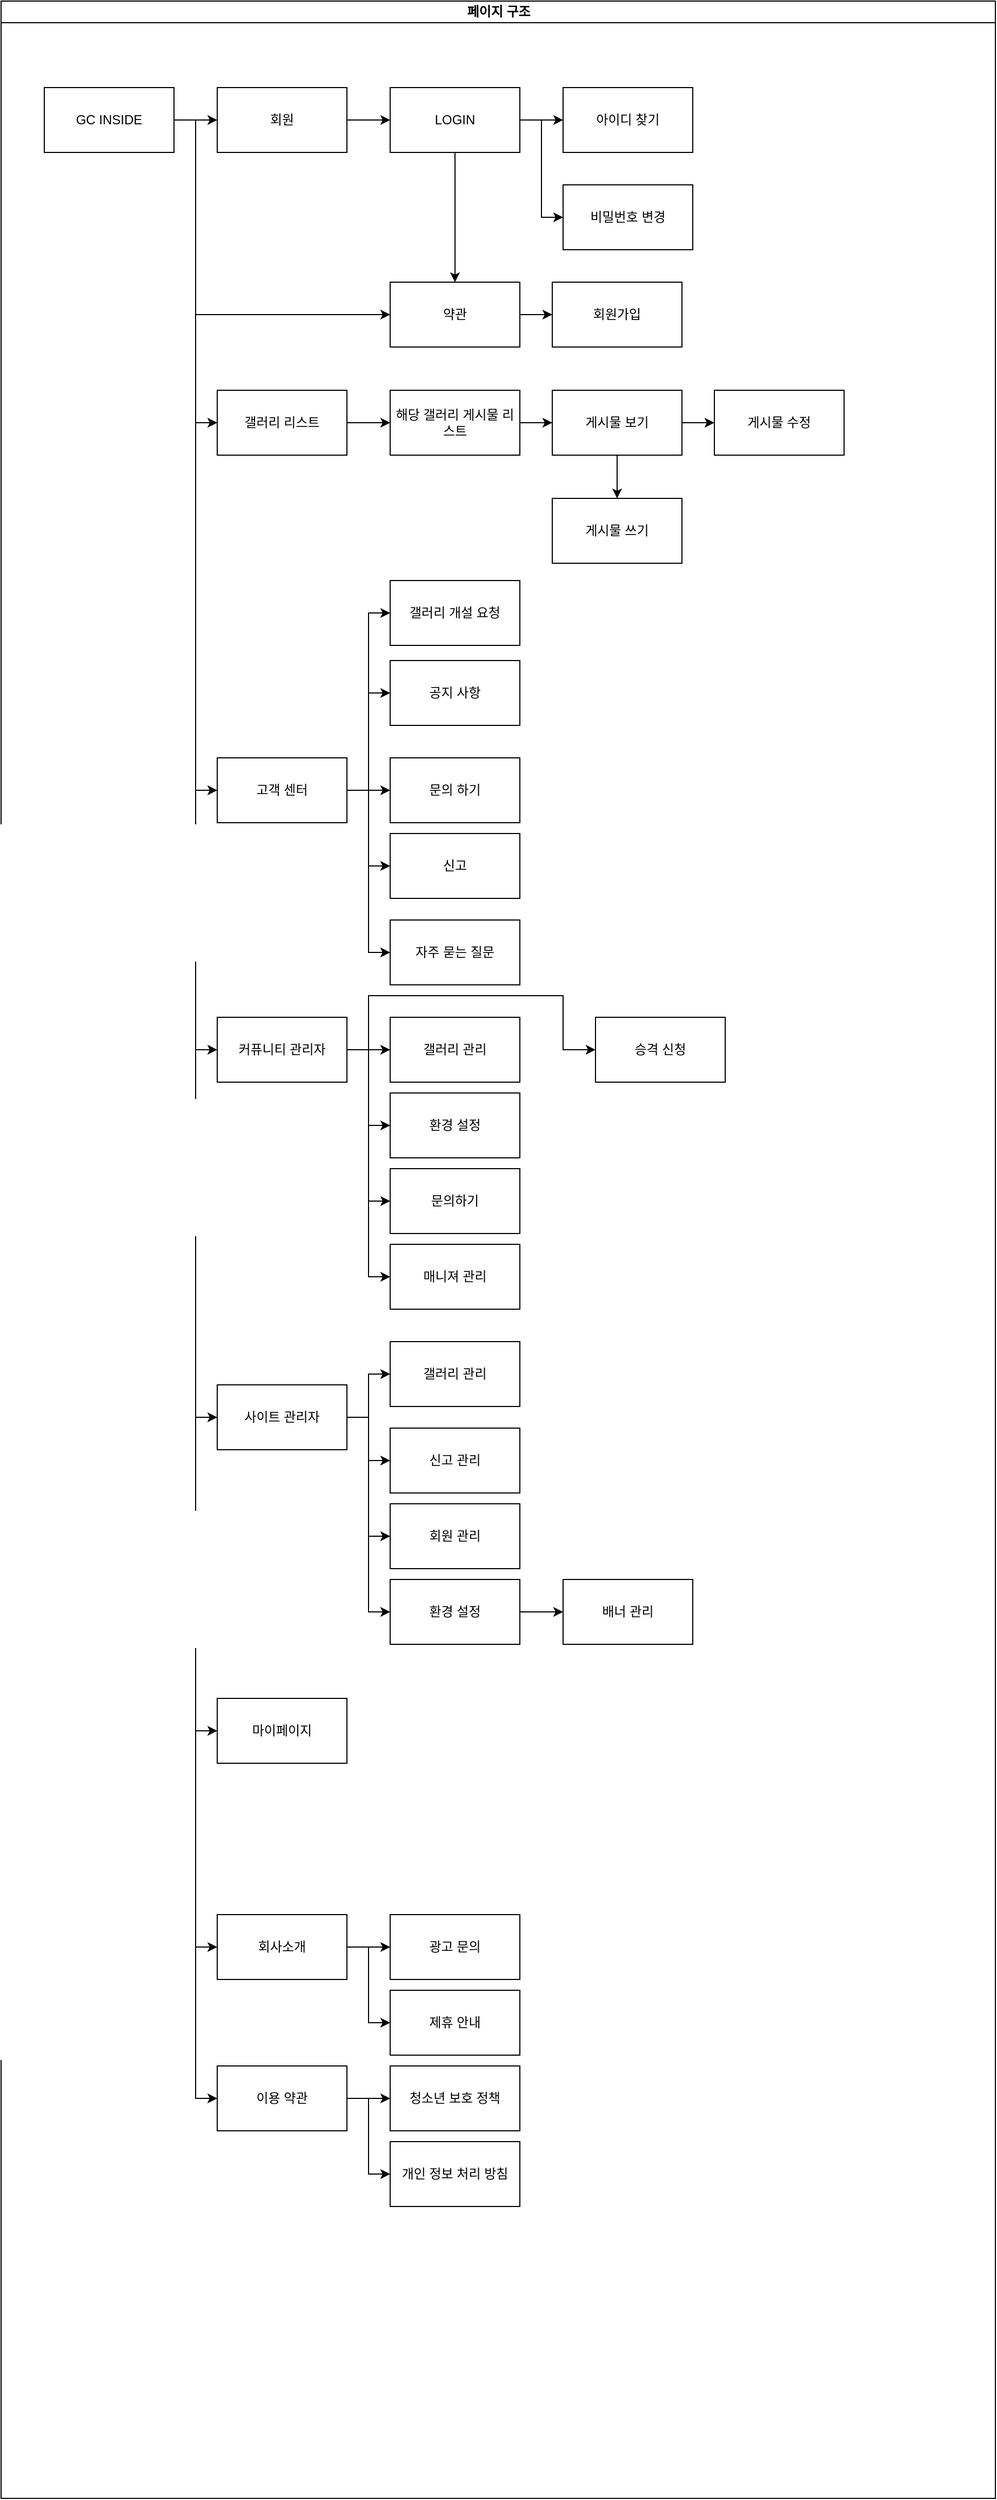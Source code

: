 <mxfile version="20.6.2" type="device"><diagram id="prtHgNgQTEPvFCAcTncT" name="Page-1"><mxGraphModel dx="1121" dy="1863" grid="1" gridSize="10" guides="1" tooltips="1" connect="1" arrows="1" fold="1" page="1" pageScale="1" pageWidth="827" pageHeight="1169" math="0" shadow="0"><root><mxCell id="0"/><mxCell id="1" parent="0"/><mxCell id="dNxyNK7c78bLwvsdeMH5-11" value="페이지 구조" style="swimlane;html=1;startSize=20;horizontal=1;containerType=tree;glass=0;fillStyle=auto;labelBackgroundColor=#FFFFFF;fontColor=default;labelBorderColor=none;rounded=0;" parent="1" vertex="1"><mxGeometry x="40" y="-1120" width="920" height="2310" as="geometry"><mxRectangle x="40" y="-1120" width="100" height="30" as="alternateBounds"/></mxGeometry></mxCell><mxCell id="BFJjM7vUqGSJvDLN6soc-4" style="edgeStyle=orthogonalEdgeStyle;rounded=0;orthogonalLoop=1;jettySize=auto;html=1;exitX=1;exitY=0.5;exitDx=0;exitDy=0;entryX=0;entryY=0.5;entryDx=0;entryDy=0;" edge="1" parent="dNxyNK7c78bLwvsdeMH5-11" source="BFJjM7vUqGSJvDLN6soc-1" target="BFJjM7vUqGSJvDLN6soc-2"><mxGeometry relative="1" as="geometry"/></mxCell><mxCell id="BFJjM7vUqGSJvDLN6soc-14" style="edgeStyle=orthogonalEdgeStyle;rounded=0;orthogonalLoop=1;jettySize=auto;html=1;exitX=1;exitY=0.5;exitDx=0;exitDy=0;entryX=0;entryY=0.5;entryDx=0;entryDy=0;" edge="1" parent="dNxyNK7c78bLwvsdeMH5-11" source="BFJjM7vUqGSJvDLN6soc-1" target="BFJjM7vUqGSJvDLN6soc-6"><mxGeometry relative="1" as="geometry"><Array as="points"><mxPoint x="180" y="110"/><mxPoint x="180" y="290"/></Array></mxGeometry></mxCell><mxCell id="BFJjM7vUqGSJvDLN6soc-70" style="edgeStyle=orthogonalEdgeStyle;rounded=0;orthogonalLoop=1;jettySize=auto;html=1;exitX=1;exitY=0.5;exitDx=0;exitDy=0;entryX=0;entryY=0.5;entryDx=0;entryDy=0;" edge="1" parent="dNxyNK7c78bLwvsdeMH5-11" source="BFJjM7vUqGSJvDLN6soc-1" target="BFJjM7vUqGSJvDLN6soc-15"><mxGeometry relative="1" as="geometry"/></mxCell><mxCell id="BFJjM7vUqGSJvDLN6soc-77" style="edgeStyle=orthogonalEdgeStyle;rounded=0;orthogonalLoop=1;jettySize=auto;html=1;exitX=1;exitY=0.5;exitDx=0;exitDy=0;entryX=0;entryY=0.5;entryDx=0;entryDy=0;" edge="1" parent="dNxyNK7c78bLwvsdeMH5-11" source="BFJjM7vUqGSJvDLN6soc-1" target="BFJjM7vUqGSJvDLN6soc-39"><mxGeometry relative="1" as="geometry"><Array as="points"><mxPoint x="180" y="110"/><mxPoint x="180" y="730"/></Array></mxGeometry></mxCell><mxCell id="BFJjM7vUqGSJvDLN6soc-81" style="edgeStyle=orthogonalEdgeStyle;rounded=0;orthogonalLoop=1;jettySize=auto;html=1;exitX=1;exitY=0.5;exitDx=0;exitDy=0;entryX=0;entryY=0.5;entryDx=0;entryDy=0;" edge="1" parent="dNxyNK7c78bLwvsdeMH5-11" source="BFJjM7vUqGSJvDLN6soc-1" target="BFJjM7vUqGSJvDLN6soc-38"><mxGeometry relative="1" as="geometry"><Array as="points"><mxPoint x="180" y="110"/><mxPoint x="180" y="1800"/></Array></mxGeometry></mxCell><mxCell id="BFJjM7vUqGSJvDLN6soc-82" style="edgeStyle=orthogonalEdgeStyle;rounded=0;orthogonalLoop=1;jettySize=auto;html=1;exitX=1;exitY=0.5;exitDx=0;exitDy=0;entryX=0;entryY=0.5;entryDx=0;entryDy=0;" edge="1" parent="dNxyNK7c78bLwvsdeMH5-11" source="BFJjM7vUqGSJvDLN6soc-1" target="BFJjM7vUqGSJvDLN6soc-62"><mxGeometry relative="1" as="geometry"><Array as="points"><mxPoint x="180" y="110"/><mxPoint x="180" y="1940"/></Array></mxGeometry></mxCell><mxCell id="BFJjM7vUqGSJvDLN6soc-83" style="edgeStyle=orthogonalEdgeStyle;rounded=0;orthogonalLoop=1;jettySize=auto;html=1;exitX=1;exitY=0.5;exitDx=0;exitDy=0;entryX=0;entryY=0.5;entryDx=0;entryDy=0;" edge="1" parent="dNxyNK7c78bLwvsdeMH5-11" source="BFJjM7vUqGSJvDLN6soc-1" target="BFJjM7vUqGSJvDLN6soc-68"><mxGeometry relative="1" as="geometry"><Array as="points"><mxPoint x="180" y="110"/><mxPoint x="180" y="970"/></Array></mxGeometry></mxCell><mxCell id="BFJjM7vUqGSJvDLN6soc-85" style="edgeStyle=orthogonalEdgeStyle;rounded=0;orthogonalLoop=1;jettySize=auto;html=1;exitX=1;exitY=0.5;exitDx=0;exitDy=0;entryX=0;entryY=0.5;entryDx=0;entryDy=0;" edge="1" parent="dNxyNK7c78bLwvsdeMH5-11" source="BFJjM7vUqGSJvDLN6soc-1" target="BFJjM7vUqGSJvDLN6soc-71"><mxGeometry relative="1" as="geometry"><Array as="points"><mxPoint x="180" y="110"/><mxPoint x="180" y="1310"/></Array></mxGeometry></mxCell><mxCell id="BFJjM7vUqGSJvDLN6soc-1" value="GC INSIDE" style="rounded=0;whiteSpace=wrap;html=1;" vertex="1" parent="dNxyNK7c78bLwvsdeMH5-11"><mxGeometry x="40" y="80" width="120" height="60" as="geometry"/></mxCell><mxCell id="BFJjM7vUqGSJvDLN6soc-5" style="edgeStyle=orthogonalEdgeStyle;rounded=0;orthogonalLoop=1;jettySize=auto;html=1;exitX=1;exitY=0.5;exitDx=0;exitDy=0;entryX=0;entryY=0.5;entryDx=0;entryDy=0;" edge="1" parent="dNxyNK7c78bLwvsdeMH5-11" source="BFJjM7vUqGSJvDLN6soc-2" target="BFJjM7vUqGSJvDLN6soc-3"><mxGeometry relative="1" as="geometry"/></mxCell><mxCell id="BFJjM7vUqGSJvDLN6soc-2" value="회원" style="rounded=0;whiteSpace=wrap;html=1;" vertex="1" parent="dNxyNK7c78bLwvsdeMH5-11"><mxGeometry x="200" y="80" width="120" height="60" as="geometry"/></mxCell><mxCell id="BFJjM7vUqGSJvDLN6soc-10" style="edgeStyle=orthogonalEdgeStyle;rounded=0;orthogonalLoop=1;jettySize=auto;html=1;exitX=1;exitY=0.5;exitDx=0;exitDy=0;entryX=0;entryY=0.5;entryDx=0;entryDy=0;" edge="1" parent="dNxyNK7c78bLwvsdeMH5-11" source="BFJjM7vUqGSJvDLN6soc-3" target="BFJjM7vUqGSJvDLN6soc-8"><mxGeometry relative="1" as="geometry"/></mxCell><mxCell id="BFJjM7vUqGSJvDLN6soc-11" style="edgeStyle=orthogonalEdgeStyle;rounded=0;orthogonalLoop=1;jettySize=auto;html=1;exitX=1;exitY=0.5;exitDx=0;exitDy=0;entryX=0;entryY=0.5;entryDx=0;entryDy=0;" edge="1" parent="dNxyNK7c78bLwvsdeMH5-11" source="BFJjM7vUqGSJvDLN6soc-3" target="BFJjM7vUqGSJvDLN6soc-9"><mxGeometry relative="1" as="geometry"/></mxCell><mxCell id="BFJjM7vUqGSJvDLN6soc-12" style="edgeStyle=orthogonalEdgeStyle;rounded=0;orthogonalLoop=1;jettySize=auto;html=1;exitX=0.5;exitY=1;exitDx=0;exitDy=0;entryX=0.5;entryY=0;entryDx=0;entryDy=0;" edge="1" parent="dNxyNK7c78bLwvsdeMH5-11" source="BFJjM7vUqGSJvDLN6soc-3" target="BFJjM7vUqGSJvDLN6soc-6"><mxGeometry relative="1" as="geometry"/></mxCell><mxCell id="BFJjM7vUqGSJvDLN6soc-3" value="LOGIN" style="rounded=0;whiteSpace=wrap;html=1;" vertex="1" parent="dNxyNK7c78bLwvsdeMH5-11"><mxGeometry x="360" y="80" width="120" height="60" as="geometry"/></mxCell><mxCell id="BFJjM7vUqGSJvDLN6soc-13" style="edgeStyle=orthogonalEdgeStyle;rounded=0;orthogonalLoop=1;jettySize=auto;html=1;exitX=1;exitY=0.5;exitDx=0;exitDy=0;entryX=0;entryY=0.5;entryDx=0;entryDy=0;" edge="1" parent="dNxyNK7c78bLwvsdeMH5-11" source="BFJjM7vUqGSJvDLN6soc-6" target="BFJjM7vUqGSJvDLN6soc-7"><mxGeometry relative="1" as="geometry"/></mxCell><mxCell id="BFJjM7vUqGSJvDLN6soc-6" value="약관" style="rounded=0;whiteSpace=wrap;html=1;" vertex="1" parent="dNxyNK7c78bLwvsdeMH5-11"><mxGeometry x="360" y="260" width="120" height="60" as="geometry"/></mxCell><mxCell id="BFJjM7vUqGSJvDLN6soc-7" value="회원가입" style="rounded=0;whiteSpace=wrap;html=1;" vertex="1" parent="dNxyNK7c78bLwvsdeMH5-11"><mxGeometry x="510" y="260" width="120" height="60" as="geometry"/></mxCell><mxCell id="BFJjM7vUqGSJvDLN6soc-8" value="아이디 찾기" style="rounded=0;whiteSpace=wrap;html=1;" vertex="1" parent="dNxyNK7c78bLwvsdeMH5-11"><mxGeometry x="520" y="80" width="120" height="60" as="geometry"/></mxCell><mxCell id="BFJjM7vUqGSJvDLN6soc-9" value="비밀번호 변경" style="rounded=0;whiteSpace=wrap;html=1;" vertex="1" parent="dNxyNK7c78bLwvsdeMH5-11"><mxGeometry x="520" y="170" width="120" height="60" as="geometry"/></mxCell><mxCell id="BFJjM7vUqGSJvDLN6soc-73" style="edgeStyle=orthogonalEdgeStyle;rounded=0;orthogonalLoop=1;jettySize=auto;html=1;exitX=1;exitY=0.5;exitDx=0;exitDy=0;entryX=0;entryY=0.5;entryDx=0;entryDy=0;" edge="1" parent="dNxyNK7c78bLwvsdeMH5-11" source="BFJjM7vUqGSJvDLN6soc-15" target="BFJjM7vUqGSJvDLN6soc-16"><mxGeometry relative="1" as="geometry"/></mxCell><mxCell id="BFJjM7vUqGSJvDLN6soc-15" value="갤러리 리스트" style="rounded=0;whiteSpace=wrap;html=1;" vertex="1" parent="dNxyNK7c78bLwvsdeMH5-11"><mxGeometry x="200" y="360" width="120" height="60" as="geometry"/></mxCell><mxCell id="BFJjM7vUqGSJvDLN6soc-74" style="edgeStyle=orthogonalEdgeStyle;rounded=0;orthogonalLoop=1;jettySize=auto;html=1;exitX=1;exitY=0.5;exitDx=0;exitDy=0;entryX=0;entryY=0.5;entryDx=0;entryDy=0;" edge="1" parent="dNxyNK7c78bLwvsdeMH5-11" source="BFJjM7vUqGSJvDLN6soc-16" target="BFJjM7vUqGSJvDLN6soc-17"><mxGeometry relative="1" as="geometry"/></mxCell><mxCell id="BFJjM7vUqGSJvDLN6soc-16" value="해당 갤러리 게시물 리스트" style="rounded=0;whiteSpace=wrap;html=1;" vertex="1" parent="dNxyNK7c78bLwvsdeMH5-11"><mxGeometry x="360" y="360" width="120" height="60" as="geometry"/></mxCell><mxCell id="BFJjM7vUqGSJvDLN6soc-75" style="edgeStyle=orthogonalEdgeStyle;rounded=0;orthogonalLoop=1;jettySize=auto;html=1;exitX=1;exitY=0.5;exitDx=0;exitDy=0;entryX=0;entryY=0.5;entryDx=0;entryDy=0;" edge="1" parent="dNxyNK7c78bLwvsdeMH5-11" source="BFJjM7vUqGSJvDLN6soc-17" target="BFJjM7vUqGSJvDLN6soc-36"><mxGeometry relative="1" as="geometry"/></mxCell><mxCell id="BFJjM7vUqGSJvDLN6soc-76" style="edgeStyle=orthogonalEdgeStyle;rounded=0;orthogonalLoop=1;jettySize=auto;html=1;exitX=0.5;exitY=1;exitDx=0;exitDy=0;entryX=0.5;entryY=0;entryDx=0;entryDy=0;" edge="1" parent="dNxyNK7c78bLwvsdeMH5-11" source="BFJjM7vUqGSJvDLN6soc-17" target="BFJjM7vUqGSJvDLN6soc-37"><mxGeometry relative="1" as="geometry"/></mxCell><mxCell id="BFJjM7vUqGSJvDLN6soc-17" value="게시물 보기" style="rounded=0;whiteSpace=wrap;html=1;" vertex="1" parent="dNxyNK7c78bLwvsdeMH5-11"><mxGeometry x="510" y="360" width="120" height="60" as="geometry"/></mxCell><mxCell id="BFJjM7vUqGSJvDLN6soc-36" value="게시물 수정" style="rounded=0;whiteSpace=wrap;html=1;" vertex="1" parent="dNxyNK7c78bLwvsdeMH5-11"><mxGeometry x="660" y="360" width="120" height="60" as="geometry"/></mxCell><mxCell id="BFJjM7vUqGSJvDLN6soc-37" value="게시물 쓰기" style="rounded=0;whiteSpace=wrap;html=1;" vertex="1" parent="dNxyNK7c78bLwvsdeMH5-11"><mxGeometry x="510" y="460" width="120" height="60" as="geometry"/></mxCell><mxCell id="BFJjM7vUqGSJvDLN6soc-38" value="회사소개" style="rounded=0;whiteSpace=wrap;html=1;" vertex="1" parent="dNxyNK7c78bLwvsdeMH5-11"><mxGeometry x="200" y="1770" width="120" height="60" as="geometry"/></mxCell><mxCell id="BFJjM7vUqGSJvDLN6soc-78" style="edgeStyle=orthogonalEdgeStyle;rounded=0;orthogonalLoop=1;jettySize=auto;html=1;exitX=1;exitY=0.5;exitDx=0;exitDy=0;entryX=0;entryY=0.5;entryDx=0;entryDy=0;" edge="1" parent="dNxyNK7c78bLwvsdeMH5-11" source="BFJjM7vUqGSJvDLN6soc-39" target="BFJjM7vUqGSJvDLN6soc-63"><mxGeometry relative="1" as="geometry"/></mxCell><mxCell id="BFJjM7vUqGSJvDLN6soc-39" value="고객 센터" style="rounded=0;whiteSpace=wrap;html=1;" vertex="1" parent="dNxyNK7c78bLwvsdeMH5-11"><mxGeometry x="200" y="700" width="120" height="60" as="geometry"/></mxCell><mxCell id="BFJjM7vUqGSJvDLN6soc-62" value="이용 약관" style="rounded=0;whiteSpace=wrap;html=1;" vertex="1" parent="dNxyNK7c78bLwvsdeMH5-11"><mxGeometry x="200" y="1910" width="120" height="60" as="geometry"/></mxCell><mxCell id="BFJjM7vUqGSJvDLN6soc-79" style="edgeStyle=orthogonalEdgeStyle;rounded=0;orthogonalLoop=1;jettySize=auto;html=1;entryX=0;entryY=0.5;entryDx=0;entryDy=0;exitX=1;exitY=0.5;exitDx=0;exitDy=0;" edge="1" parent="dNxyNK7c78bLwvsdeMH5-11" source="BFJjM7vUqGSJvDLN6soc-39" target="BFJjM7vUqGSJvDLN6soc-64"><mxGeometry relative="1" as="geometry"><mxPoint x="510" y="650" as="sourcePoint"/></mxGeometry></mxCell><mxCell id="BFJjM7vUqGSJvDLN6soc-63" value="문의 하기" style="rounded=0;whiteSpace=wrap;html=1;" vertex="1" parent="dNxyNK7c78bLwvsdeMH5-11"><mxGeometry x="360" y="700" width="120" height="60" as="geometry"/></mxCell><mxCell id="BFJjM7vUqGSJvDLN6soc-80" style="edgeStyle=orthogonalEdgeStyle;rounded=0;orthogonalLoop=1;jettySize=auto;html=1;entryX=0;entryY=0.5;entryDx=0;entryDy=0;exitX=1;exitY=0.5;exitDx=0;exitDy=0;" edge="1" parent="dNxyNK7c78bLwvsdeMH5-11" source="BFJjM7vUqGSJvDLN6soc-39" target="BFJjM7vUqGSJvDLN6soc-65"><mxGeometry relative="1" as="geometry"><mxPoint x="530" y="620" as="sourcePoint"/></mxGeometry></mxCell><mxCell id="BFJjM7vUqGSJvDLN6soc-64" value="공지 사항" style="rounded=0;whiteSpace=wrap;html=1;" vertex="1" parent="dNxyNK7c78bLwvsdeMH5-11"><mxGeometry x="360" y="610" width="120" height="60" as="geometry"/></mxCell><mxCell id="BFJjM7vUqGSJvDLN6soc-65" value="자주 묻는 질문" style="rounded=0;whiteSpace=wrap;html=1;" vertex="1" parent="dNxyNK7c78bLwvsdeMH5-11"><mxGeometry x="360" y="850" width="120" height="60" as="geometry"/></mxCell><mxCell id="BFJjM7vUqGSJvDLN6soc-84" style="edgeStyle=orthogonalEdgeStyle;rounded=0;orthogonalLoop=1;jettySize=auto;html=1;exitX=1;exitY=0.5;exitDx=0;exitDy=0;entryX=0;entryY=0.5;entryDx=0;entryDy=0;" edge="1" parent="dNxyNK7c78bLwvsdeMH5-11" source="BFJjM7vUqGSJvDLN6soc-68" target="BFJjM7vUqGSJvDLN6soc-69"><mxGeometry relative="1" as="geometry"/></mxCell><mxCell id="BFJjM7vUqGSJvDLN6soc-68" value="커퓨니티 관리자" style="rounded=0;whiteSpace=wrap;html=1;" vertex="1" parent="dNxyNK7c78bLwvsdeMH5-11"><mxGeometry x="200" y="940" width="120" height="60" as="geometry"/></mxCell><mxCell id="BFJjM7vUqGSJvDLN6soc-69" value="갤러리 관리" style="rounded=0;whiteSpace=wrap;html=1;" vertex="1" parent="dNxyNK7c78bLwvsdeMH5-11"><mxGeometry x="360" y="940" width="120" height="60" as="geometry"/></mxCell><mxCell id="BFJjM7vUqGSJvDLN6soc-86" style="edgeStyle=orthogonalEdgeStyle;rounded=0;orthogonalLoop=1;jettySize=auto;html=1;exitX=1;exitY=0.5;exitDx=0;exitDy=0;entryX=0;entryY=0.5;entryDx=0;entryDy=0;" edge="1" parent="dNxyNK7c78bLwvsdeMH5-11" source="BFJjM7vUqGSJvDLN6soc-71" target="BFJjM7vUqGSJvDLN6soc-72"><mxGeometry relative="1" as="geometry"><mxPoint x="350" y="1260" as="targetPoint"/></mxGeometry></mxCell><mxCell id="BFJjM7vUqGSJvDLN6soc-71" value="사이트 관리자" style="rounded=0;whiteSpace=wrap;html=1;" vertex="1" parent="dNxyNK7c78bLwvsdeMH5-11"><mxGeometry x="200" y="1280" width="120" height="60" as="geometry"/></mxCell><mxCell id="BFJjM7vUqGSJvDLN6soc-72" value="갤러리 관리" style="rounded=0;whiteSpace=wrap;html=1;" vertex="1" parent="dNxyNK7c78bLwvsdeMH5-11"><mxGeometry x="360" y="1240" width="120" height="60" as="geometry"/></mxCell><mxCell id="BFJjM7vUqGSJvDLN6soc-88" style="edgeStyle=orthogonalEdgeStyle;rounded=0;orthogonalLoop=1;jettySize=auto;html=1;exitX=1;exitY=0.5;exitDx=0;exitDy=0;entryX=0;entryY=0.5;entryDx=0;entryDy=0;" edge="1" target="BFJjM7vUqGSJvDLN6soc-89" source="BFJjM7vUqGSJvDLN6soc-38" parent="dNxyNK7c78bLwvsdeMH5-11"><mxGeometry relative="1" as="geometry"><mxPoint x="200" y="-540" as="sourcePoint"/></mxGeometry></mxCell><mxCell id="BFJjM7vUqGSJvDLN6soc-89" value="광고 문의" style="rounded=0;whiteSpace=wrap;html=1;" vertex="1" parent="dNxyNK7c78bLwvsdeMH5-11"><mxGeometry x="360" y="1770" width="120" height="60" as="geometry"/></mxCell><mxCell id="BFJjM7vUqGSJvDLN6soc-90" style="edgeStyle=orthogonalEdgeStyle;rounded=0;orthogonalLoop=1;jettySize=auto;html=1;exitX=1;exitY=0.5;exitDx=0;exitDy=0;entryX=0;entryY=0.5;entryDx=0;entryDy=0;" edge="1" target="BFJjM7vUqGSJvDLN6soc-91" source="BFJjM7vUqGSJvDLN6soc-38" parent="dNxyNK7c78bLwvsdeMH5-11"><mxGeometry relative="1" as="geometry"><mxPoint x="200" y="-540" as="sourcePoint"/></mxGeometry></mxCell><mxCell id="BFJjM7vUqGSJvDLN6soc-91" value="제휴 안내" style="rounded=0;whiteSpace=wrap;html=1;" vertex="1" parent="dNxyNK7c78bLwvsdeMH5-11"><mxGeometry x="360" y="1840" width="120" height="60" as="geometry"/></mxCell><mxCell id="BFJjM7vUqGSJvDLN6soc-92" style="edgeStyle=orthogonalEdgeStyle;rounded=0;orthogonalLoop=1;jettySize=auto;html=1;exitX=1;exitY=0.5;exitDx=0;exitDy=0;entryX=0;entryY=0.5;entryDx=0;entryDy=0;" edge="1" target="BFJjM7vUqGSJvDLN6soc-93" source="BFJjM7vUqGSJvDLN6soc-62" parent="dNxyNK7c78bLwvsdeMH5-11"><mxGeometry relative="1" as="geometry"><mxPoint x="200" y="-540" as="sourcePoint"/></mxGeometry></mxCell><mxCell id="BFJjM7vUqGSJvDLN6soc-93" value="청소년 보호 정책" style="rounded=0;whiteSpace=wrap;html=1;" vertex="1" parent="dNxyNK7c78bLwvsdeMH5-11"><mxGeometry x="360" y="1910" width="120" height="60" as="geometry"/></mxCell><mxCell id="BFJjM7vUqGSJvDLN6soc-94" style="edgeStyle=orthogonalEdgeStyle;rounded=0;orthogonalLoop=1;jettySize=auto;html=1;exitX=1;exitY=0.5;exitDx=0;exitDy=0;entryX=0;entryY=0.5;entryDx=0;entryDy=0;" edge="1" target="BFJjM7vUqGSJvDLN6soc-95" source="BFJjM7vUqGSJvDLN6soc-62" parent="dNxyNK7c78bLwvsdeMH5-11"><mxGeometry relative="1" as="geometry"><mxPoint x="200" y="-540" as="sourcePoint"/></mxGeometry></mxCell><mxCell id="BFJjM7vUqGSJvDLN6soc-95" value="개인 정보 처리 방침" style="rounded=0;whiteSpace=wrap;html=1;" vertex="1" parent="dNxyNK7c78bLwvsdeMH5-11"><mxGeometry x="360" y="1980" width="120" height="60" as="geometry"/></mxCell><mxCell id="BFJjM7vUqGSJvDLN6soc-96" style="edgeStyle=orthogonalEdgeStyle;rounded=0;orthogonalLoop=1;jettySize=auto;html=1;exitX=1;exitY=0.5;exitDx=0;exitDy=0;entryX=0;entryY=0.5;entryDx=0;entryDy=0;" edge="1" target="BFJjM7vUqGSJvDLN6soc-97" source="BFJjM7vUqGSJvDLN6soc-68" parent="dNxyNK7c78bLwvsdeMH5-11"><mxGeometry relative="1" as="geometry"><mxPoint x="200" y="-970" as="sourcePoint"/></mxGeometry></mxCell><mxCell id="BFJjM7vUqGSJvDLN6soc-97" value="환경 설정" style="rounded=0;whiteSpace=wrap;html=1;" vertex="1" parent="dNxyNK7c78bLwvsdeMH5-11"><mxGeometry x="360" y="1010" width="120" height="60" as="geometry"/></mxCell><mxCell id="BFJjM7vUqGSJvDLN6soc-98" style="edgeStyle=orthogonalEdgeStyle;rounded=0;orthogonalLoop=1;jettySize=auto;html=1;exitX=1;exitY=0.5;exitDx=0;exitDy=0;entryX=0;entryY=0.5;entryDx=0;entryDy=0;" edge="1" target="BFJjM7vUqGSJvDLN6soc-99" source="BFJjM7vUqGSJvDLN6soc-68" parent="dNxyNK7c78bLwvsdeMH5-11"><mxGeometry relative="1" as="geometry"><mxPoint x="200" y="-970" as="sourcePoint"/></mxGeometry></mxCell><mxCell id="BFJjM7vUqGSJvDLN6soc-99" value="문의하기" style="rounded=0;whiteSpace=wrap;html=1;" vertex="1" parent="dNxyNK7c78bLwvsdeMH5-11"><mxGeometry x="360" y="1080" width="120" height="60" as="geometry"/></mxCell><mxCell id="BFJjM7vUqGSJvDLN6soc-100" style="edgeStyle=orthogonalEdgeStyle;rounded=0;orthogonalLoop=1;jettySize=auto;html=1;exitX=1;exitY=0.5;exitDx=0;exitDy=0;entryX=0;entryY=0.5;entryDx=0;entryDy=0;" edge="1" target="BFJjM7vUqGSJvDLN6soc-101" source="BFJjM7vUqGSJvDLN6soc-71" parent="dNxyNK7c78bLwvsdeMH5-11"><mxGeometry relative="1" as="geometry"><mxPoint x="190" y="-900" as="sourcePoint"/></mxGeometry></mxCell><mxCell id="BFJjM7vUqGSJvDLN6soc-101" value="신고 관리" style="rounded=0;whiteSpace=wrap;html=1;" vertex="1" parent="dNxyNK7c78bLwvsdeMH5-11"><mxGeometry x="360" y="1320" width="120" height="60" as="geometry"/></mxCell><mxCell id="BFJjM7vUqGSJvDLN6soc-102" style="edgeStyle=orthogonalEdgeStyle;rounded=0;orthogonalLoop=1;jettySize=auto;html=1;exitX=1;exitY=0.5;exitDx=0;exitDy=0;entryX=0;entryY=0.5;entryDx=0;entryDy=0;" edge="1" target="BFJjM7vUqGSJvDLN6soc-103" source="BFJjM7vUqGSJvDLN6soc-39" parent="dNxyNK7c78bLwvsdeMH5-11"><mxGeometry relative="1" as="geometry"><mxPoint x="200" y="-1010" as="sourcePoint"/></mxGeometry></mxCell><mxCell id="BFJjM7vUqGSJvDLN6soc-103" value="신고" style="rounded=0;whiteSpace=wrap;html=1;" vertex="1" parent="dNxyNK7c78bLwvsdeMH5-11"><mxGeometry x="360" y="770" width="120" height="60" as="geometry"/></mxCell><mxCell id="BFJjM7vUqGSJvDLN6soc-106" style="edgeStyle=orthogonalEdgeStyle;rounded=0;orthogonalLoop=1;jettySize=auto;html=1;exitX=1;exitY=0.5;exitDx=0;exitDy=0;entryX=0;entryY=0.5;entryDx=0;entryDy=0;" edge="1" target="BFJjM7vUqGSJvDLN6soc-107" source="BFJjM7vUqGSJvDLN6soc-68" parent="dNxyNK7c78bLwvsdeMH5-11"><mxGeometry relative="1" as="geometry"><mxPoint x="200" y="-970" as="sourcePoint"/></mxGeometry></mxCell><mxCell id="BFJjM7vUqGSJvDLN6soc-107" value="매니져 관리" style="rounded=0;whiteSpace=wrap;html=1;" vertex="1" parent="dNxyNK7c78bLwvsdeMH5-11"><mxGeometry x="360" y="1150" width="120" height="60" as="geometry"/></mxCell><mxCell id="BFJjM7vUqGSJvDLN6soc-108" style="edgeStyle=orthogonalEdgeStyle;rounded=0;orthogonalLoop=1;jettySize=auto;html=1;exitX=1;exitY=0.5;exitDx=0;exitDy=0;entryX=0;entryY=0.5;entryDx=0;entryDy=0;" edge="1" target="BFJjM7vUqGSJvDLN6soc-109" source="BFJjM7vUqGSJvDLN6soc-71" parent="dNxyNK7c78bLwvsdeMH5-11"><mxGeometry relative="1" as="geometry"><mxPoint x="200" y="-1010" as="sourcePoint"/></mxGeometry></mxCell><mxCell id="BFJjM7vUqGSJvDLN6soc-109" value="회원 관리" style="rounded=0;whiteSpace=wrap;html=1;" vertex="1" parent="dNxyNK7c78bLwvsdeMH5-11"><mxGeometry x="360" y="1390" width="120" height="60" as="geometry"/></mxCell><mxCell id="BFJjM7vUqGSJvDLN6soc-112" style="edgeStyle=orthogonalEdgeStyle;rounded=0;orthogonalLoop=1;jettySize=auto;html=1;exitX=1;exitY=0.5;exitDx=0;exitDy=0;entryX=0;entryY=0.5;entryDx=0;entryDy=0;" edge="1" target="BFJjM7vUqGSJvDLN6soc-113" source="BFJjM7vUqGSJvDLN6soc-71" parent="dNxyNK7c78bLwvsdeMH5-11"><mxGeometry relative="1" as="geometry"><mxPoint x="200" y="-1010" as="sourcePoint"/></mxGeometry></mxCell><mxCell id="BFJjM7vUqGSJvDLN6soc-113" value="환경 설정" style="rounded=0;whiteSpace=wrap;html=1;" vertex="1" parent="dNxyNK7c78bLwvsdeMH5-11"><mxGeometry x="360" y="1460" width="120" height="60" as="geometry"/></mxCell><mxCell id="BFJjM7vUqGSJvDLN6soc-114" style="edgeStyle=orthogonalEdgeStyle;rounded=0;orthogonalLoop=1;jettySize=auto;html=1;exitX=1;exitY=0.5;exitDx=0;exitDy=0;entryX=0;entryY=0.5;entryDx=0;entryDy=0;" edge="1" target="BFJjM7vUqGSJvDLN6soc-115" source="BFJjM7vUqGSJvDLN6soc-113" parent="dNxyNK7c78bLwvsdeMH5-11"><mxGeometry relative="1" as="geometry"><mxPoint x="360" y="190" as="sourcePoint"/></mxGeometry></mxCell><mxCell id="BFJjM7vUqGSJvDLN6soc-115" value="배너 관리" style="rounded=0;whiteSpace=wrap;html=1;" vertex="1" parent="dNxyNK7c78bLwvsdeMH5-11"><mxGeometry x="520" y="1460" width="120" height="60" as="geometry"/></mxCell><mxCell id="BFJjM7vUqGSJvDLN6soc-116" value="" style="edgeStyle=orthogonalEdgeStyle;rounded=0;orthogonalLoop=1;jettySize=auto;html=1;entryX=0;entryY=0.5;entryDx=0;entryDy=0;" edge="1" source="BFJjM7vUqGSJvDLN6soc-1" target="BFJjM7vUqGSJvDLN6soc-117" parent="dNxyNK7c78bLwvsdeMH5-11"><mxGeometry relative="1" as="geometry"><mxPoint x="230" y="1550" as="targetPoint"/><Array as="points"><mxPoint x="180" y="110"/><mxPoint x="180" y="1600"/></Array></mxGeometry></mxCell><mxCell id="BFJjM7vUqGSJvDLN6soc-117" value="마이페이지" style="rounded=0;whiteSpace=wrap;html=1;" vertex="1" parent="dNxyNK7c78bLwvsdeMH5-11"><mxGeometry x="200" y="1570" width="120" height="60" as="geometry"/></mxCell><mxCell id="BFJjM7vUqGSJvDLN6soc-120" style="edgeStyle=orthogonalEdgeStyle;rounded=0;orthogonalLoop=1;jettySize=auto;html=1;exitX=1;exitY=0.5;exitDx=0;exitDy=0;entryX=0;entryY=0.5;entryDx=0;entryDy=0;" edge="1" target="BFJjM7vUqGSJvDLN6soc-121" source="BFJjM7vUqGSJvDLN6soc-39" parent="dNxyNK7c78bLwvsdeMH5-11"><mxGeometry relative="1" as="geometry"><mxPoint x="360" y="-390" as="sourcePoint"/></mxGeometry></mxCell><mxCell id="BFJjM7vUqGSJvDLN6soc-121" value="갤러리 개설 요청" style="rounded=0;whiteSpace=wrap;html=1;" vertex="1" parent="dNxyNK7c78bLwvsdeMH5-11"><mxGeometry x="360" y="536" width="120" height="60" as="geometry"/></mxCell><mxCell id="BFJjM7vUqGSJvDLN6soc-124" style="edgeStyle=orthogonalEdgeStyle;rounded=0;orthogonalLoop=1;jettySize=auto;html=1;exitX=1;exitY=0.5;exitDx=0;exitDy=0;entryX=0;entryY=0.5;entryDx=0;entryDy=0;" edge="1" target="BFJjM7vUqGSJvDLN6soc-125" source="BFJjM7vUqGSJvDLN6soc-68" parent="dNxyNK7c78bLwvsdeMH5-11"><mxGeometry relative="1" as="geometry"><mxPoint x="200" y="-1010" as="sourcePoint"/><Array as="points"><mxPoint x="340" y="970"/><mxPoint x="340" y="920"/><mxPoint x="520" y="920"/><mxPoint x="520" y="970"/></Array></mxGeometry></mxCell><mxCell id="BFJjM7vUqGSJvDLN6soc-125" value="승격 신청" style="rounded=0;whiteSpace=wrap;html=1;" vertex="1" parent="dNxyNK7c78bLwvsdeMH5-11"><mxGeometry x="550" y="940" width="120" height="60" as="geometry"/></mxCell></root></mxGraphModel></diagram></mxfile>